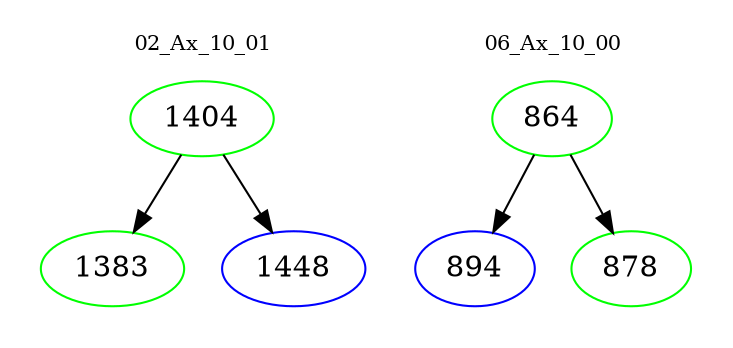 digraph{
subgraph cluster_0 {
color = white
label = "02_Ax_10_01";
fontsize=10;
T0_1404 [label="1404", color="green"]
T0_1404 -> T0_1383 [color="black"]
T0_1383 [label="1383", color="green"]
T0_1404 -> T0_1448 [color="black"]
T0_1448 [label="1448", color="blue"]
}
subgraph cluster_1 {
color = white
label = "06_Ax_10_00";
fontsize=10;
T1_864 [label="864", color="green"]
T1_864 -> T1_894 [color="black"]
T1_894 [label="894", color="blue"]
T1_864 -> T1_878 [color="black"]
T1_878 [label="878", color="green"]
}
}
